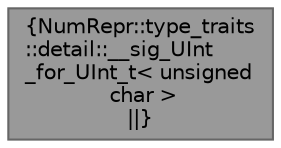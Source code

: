 digraph "NumRepr::type_traits::detail::__sig_UInt_for_UInt_t&lt; unsigned char &gt;"
{
 // INTERACTIVE_SVG=YES
 // LATEX_PDF_SIZE
  bgcolor="transparent";
  edge [fontname=Helvetica,fontsize=10,labelfontname=Helvetica,labelfontsize=10];
  node [fontname=Helvetica,fontsize=10,shape=box,height=0.2,width=0.4];
  Node1 [label="{NumRepr::type_traits\l::detail::__sig_UInt\l_for_UInt_t\< unsigned\l char \>\n||}",height=0.2,width=0.4,color="gray40", fillcolor="grey60", style="filled", fontcolor="black",tooltip=" "];
}
